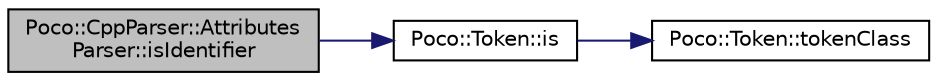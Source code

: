 digraph "Poco::CppParser::AttributesParser::isIdentifier"
{
 // LATEX_PDF_SIZE
  edge [fontname="Helvetica",fontsize="10",labelfontname="Helvetica",labelfontsize="10"];
  node [fontname="Helvetica",fontsize="10",shape=record];
  rankdir="LR";
  Node1 [label="Poco::CppParser::Attributes\lParser::isIdentifier",height=0.2,width=0.4,color="black", fillcolor="grey75", style="filled", fontcolor="black",tooltip=" "];
  Node1 -> Node2 [color="midnightblue",fontsize="10",style="solid"];
  Node2 [label="Poco::Token::is",height=0.2,width=0.4,color="black", fillcolor="white", style="filled",URL="$classPoco_1_1Token.html#ae70c40dddbeb367a61d88b72cef900b0",tooltip="Returns a char representation of the token."];
  Node2 -> Node3 [color="midnightblue",fontsize="10",style="solid"];
  Node3 [label="Poco::Token::tokenClass",height=0.2,width=0.4,color="black", fillcolor="white", style="filled",URL="$classPoco_1_1Token.html#a699d79eb488d09ea22d802ac633debfa",tooltip=" "];
}
